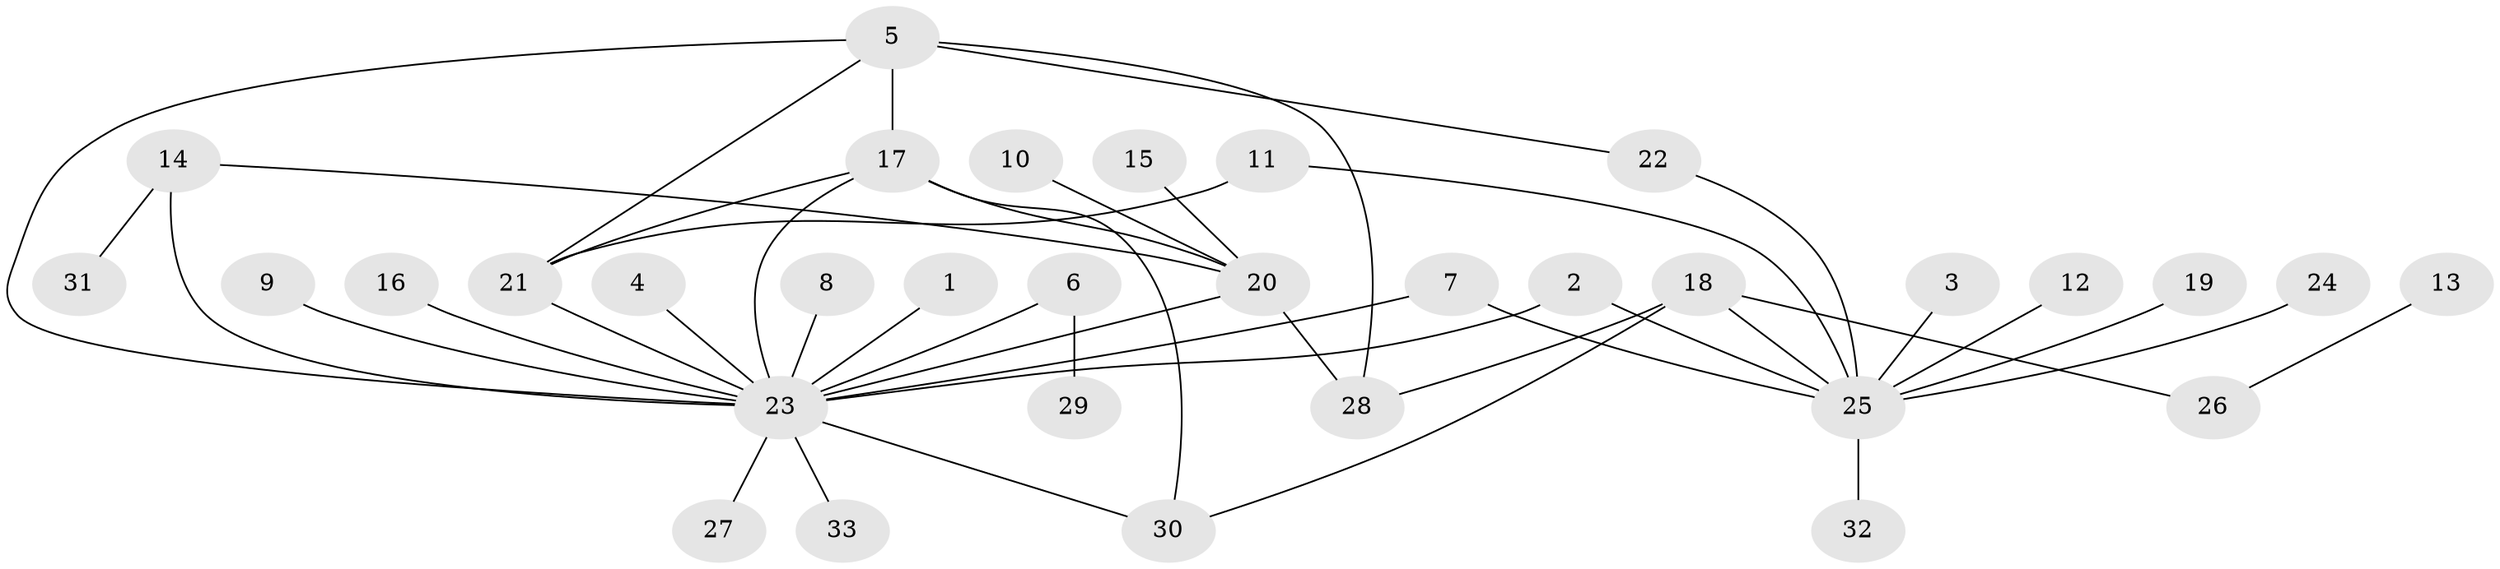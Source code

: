 // original degree distribution, {19: 0.015151515151515152, 2: 0.19696969696969696, 10: 0.015151515151515152, 1: 0.5757575757575758, 5: 0.10606060606060606, 12: 0.015151515151515152, 3: 0.06060606060606061, 4: 0.015151515151515152}
// Generated by graph-tools (version 1.1) at 2025/01/03/09/25 03:01:39]
// undirected, 33 vertices, 44 edges
graph export_dot {
graph [start="1"]
  node [color=gray90,style=filled];
  1;
  2;
  3;
  4;
  5;
  6;
  7;
  8;
  9;
  10;
  11;
  12;
  13;
  14;
  15;
  16;
  17;
  18;
  19;
  20;
  21;
  22;
  23;
  24;
  25;
  26;
  27;
  28;
  29;
  30;
  31;
  32;
  33;
  1 -- 23 [weight=1.0];
  2 -- 23 [weight=1.0];
  2 -- 25 [weight=1.0];
  3 -- 25 [weight=1.0];
  4 -- 23 [weight=1.0];
  5 -- 17 [weight=1.0];
  5 -- 21 [weight=1.0];
  5 -- 22 [weight=1.0];
  5 -- 23 [weight=1.0];
  5 -- 28 [weight=1.0];
  6 -- 23 [weight=1.0];
  6 -- 29 [weight=1.0];
  7 -- 23 [weight=1.0];
  7 -- 25 [weight=1.0];
  8 -- 23 [weight=1.0];
  9 -- 23 [weight=1.0];
  10 -- 20 [weight=1.0];
  11 -- 21 [weight=1.0];
  11 -- 25 [weight=1.0];
  12 -- 25 [weight=1.0];
  13 -- 26 [weight=1.0];
  14 -- 20 [weight=1.0];
  14 -- 23 [weight=1.0];
  14 -- 31 [weight=1.0];
  15 -- 20 [weight=1.0];
  16 -- 23 [weight=1.0];
  17 -- 20 [weight=2.0];
  17 -- 21 [weight=1.0];
  17 -- 23 [weight=1.0];
  17 -- 30 [weight=1.0];
  18 -- 25 [weight=1.0];
  18 -- 26 [weight=1.0];
  18 -- 28 [weight=1.0];
  18 -- 30 [weight=1.0];
  19 -- 25 [weight=1.0];
  20 -- 23 [weight=1.0];
  20 -- 28 [weight=1.0];
  21 -- 23 [weight=1.0];
  22 -- 25 [weight=1.0];
  23 -- 27 [weight=1.0];
  23 -- 30 [weight=1.0];
  23 -- 33 [weight=1.0];
  24 -- 25 [weight=1.0];
  25 -- 32 [weight=1.0];
}
